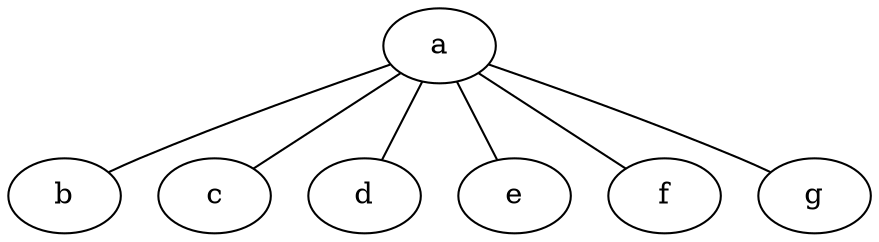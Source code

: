 graph {
  a [pos="-97,-51!"]
  b [pos="-74,-78!"]
  c [pos="-73,61!"]
  d [pos="-1,95!"]
  e [pos="82,-60!"]
  f [pos="90,83!"]
  g [pos="100,-56!"]
  a -- b
  a -- c
  a -- d
  a -- e
  a -- f
  a -- g
}
